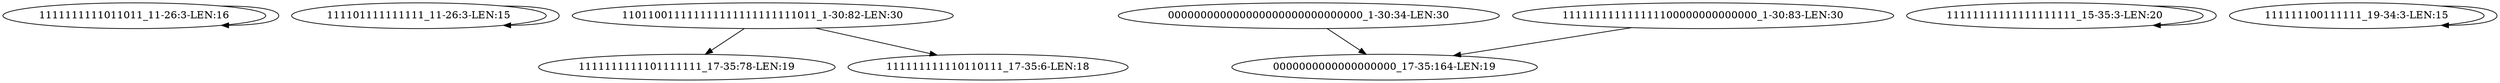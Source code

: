 digraph G {
    "1111111111011011_11-26:3-LEN:16" -> "1111111111011011_11-26:3-LEN:16";
    "111101111111111_11-26:3-LEN:15" -> "111101111111111_11-26:3-LEN:15";
    "110110011111111111111111111011_1-30:82-LEN:30" -> "1111111111101111111_17-35:78-LEN:19";
    "110110011111111111111111111011_1-30:82-LEN:30" -> "111111111110110111_17-35:6-LEN:18";
    "000000000000000000000000000000_1-30:34-LEN:30" -> "0000000000000000000_17-35:164-LEN:19";
    "111111111111111100000000000000_1-30:83-LEN:30" -> "0000000000000000000_17-35:164-LEN:19";
    "11111111111111111111_15-35:3-LEN:20" -> "11111111111111111111_15-35:3-LEN:20";
    "111111100111111_19-34:3-LEN:15" -> "111111100111111_19-34:3-LEN:15";
}
